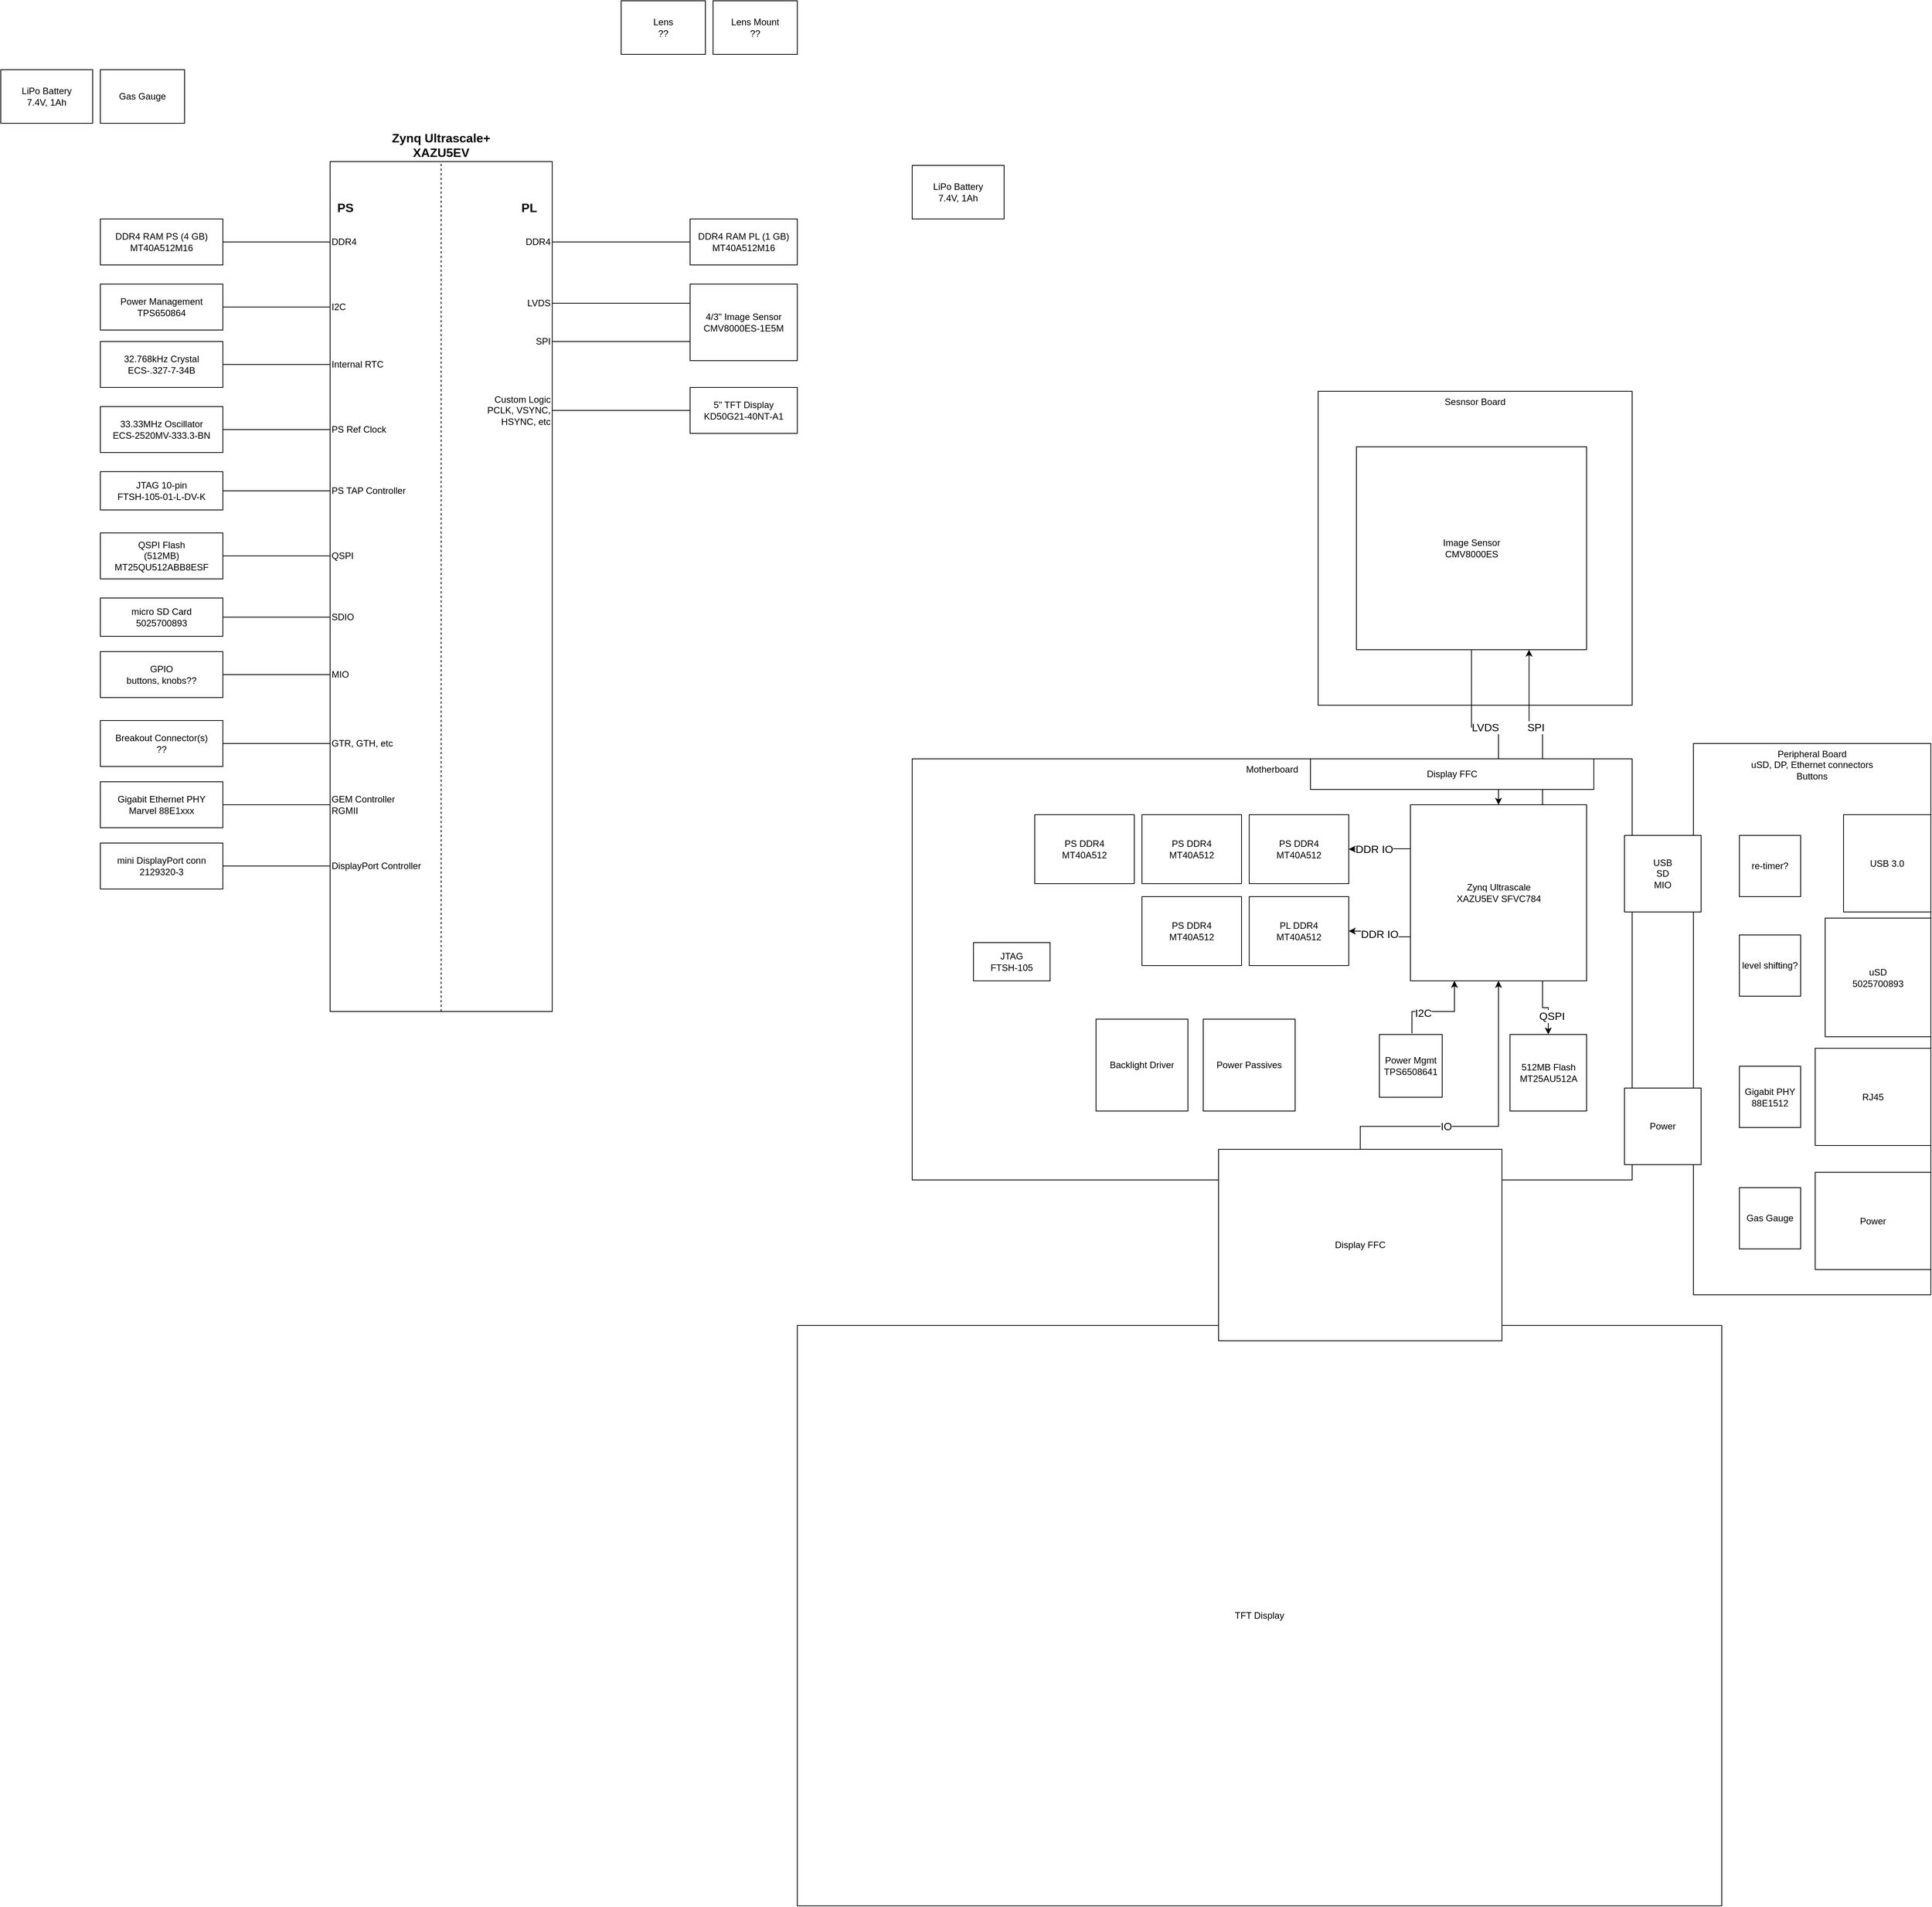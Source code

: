 <mxfile version="20.2.3" type="device" pages="2"><diagram id="3tPz5wuxwNvslnVEgo1V" name="BlockDiagram"><mxGraphModel dx="3749" dy="2227" grid="1" gridSize="10" guides="1" tooltips="1" connect="1" arrows="1" fold="1" page="1" pageScale="1" pageWidth="850" pageHeight="1100" math="0" shadow="0"><root><mxCell id="0"/><mxCell id="1" parent="0"/><mxCell id="UnT4zkhAH4P2t6qEtV8V-2" value="Peripheral Board&lt;br&gt;uSD, DP, Ethernet connectors&lt;br&gt;Buttons" style="rounded=0;whiteSpace=wrap;html=1;verticalAlign=top;" parent="1" vertex="1"><mxGeometry x="2280" y="1160" width="310" height="720" as="geometry"/></mxCell><mxCell id="UnT4zkhAH4P2t6qEtV8V-9" value="Motherboard" style="rounded=0;whiteSpace=wrap;html=1;verticalAlign=top;" parent="1" vertex="1"><mxGeometry x="1260" y="1180" width="940" height="550" as="geometry"/></mxCell><mxCell id="UnT4zkhAH4P2t6qEtV8V-18" value="Sesnsor Board" style="rounded=0;whiteSpace=wrap;html=1;verticalAlign=top;" parent="1" vertex="1"><mxGeometry x="1790" y="700" width="410" height="410" as="geometry"/></mxCell><mxCell id="3PGZsDmabahLySy2t9En-31" style="edgeStyle=orthogonalEdgeStyle;rounded=0;orthogonalLoop=1;jettySize=auto;html=1;exitX=0.5;exitY=0;exitDx=0;exitDy=0;entryX=0.5;entryY=1;entryDx=0;entryDy=0;fontSize=14;" parent="1" source="UnT4zkhAH4P2t6qEtV8V-13" target="3PGZsDmabahLySy2t9En-30" edge="1"><mxGeometry relative="1" as="geometry"/></mxCell><mxCell id="3PGZsDmabahLySy2t9En-32" value="IO" style="edgeLabel;html=1;align=center;verticalAlign=middle;resizable=0;points=[];fontSize=14;" parent="3PGZsDmabahLySy2t9En-31" vertex="1" connectable="0"><mxGeometry x="0.628" y="-1" relative="1" as="geometry"><mxPoint x="-1" y="26" as="offset"/></mxGeometry></mxCell><mxCell id="UnT4zkhAH4P2t6qEtV8V-13" value="TFT Display" style="rounded=0;whiteSpace=wrap;html=1;" parent="1" vertex="1"><mxGeometry x="1110" y="1920" width="1207" height="758" as="geometry"/></mxCell><mxCell id="qAZBWLZ_YU16eDWlSRu_-1" value="&lt;b style=&quot;font-size: 16px;&quot;&gt;Zynq Ultrascale+&lt;br style=&quot;font-size: 16px;&quot;&gt;XAZU5EV&lt;br style=&quot;font-size: 16px;&quot;&gt;&lt;/b&gt;" style="rounded=0;whiteSpace=wrap;html=1;verticalAlign=bottom;fontSize=16;labelPosition=center;verticalLabelPosition=top;align=center;" parent="1" vertex="1"><mxGeometry x="500" y="400" width="290" height="1110" as="geometry"/></mxCell><mxCell id="kozKvDC_4fwxceSj9fbl-16" style="edgeStyle=orthogonalEdgeStyle;rounded=0;orthogonalLoop=1;jettySize=auto;html=1;exitX=1;exitY=0.5;exitDx=0;exitDy=0;entryX=0;entryY=0.5;entryDx=0;entryDy=0;fontSize=16;endArrow=none;endFill=0;" parent="1" source="qAZBWLZ_YU16eDWlSRu_-2" target="qAZBWLZ_YU16eDWlSRu_-12" edge="1"><mxGeometry relative="1" as="geometry"/></mxCell><mxCell id="qAZBWLZ_YU16eDWlSRu_-2" value="QSPI Flash&lt;br&gt;(512MB)&lt;br&gt;MT25QU512ABB8ESF" style="rounded=0;whiteSpace=wrap;html=1;" parent="1" vertex="1"><mxGeometry x="200" y="885" width="160" height="60" as="geometry"/></mxCell><mxCell id="kozKvDC_4fwxceSj9fbl-9" style="edgeStyle=orthogonalEdgeStyle;rounded=0;orthogonalLoop=1;jettySize=auto;html=1;exitX=1;exitY=0.5;exitDx=0;exitDy=0;entryX=0;entryY=0.5;entryDx=0;entryDy=0;fontSize=16;endArrow=none;endFill=0;" parent="1" source="qAZBWLZ_YU16eDWlSRu_-3" target="qAZBWLZ_YU16eDWlSRu_-14" edge="1"><mxGeometry relative="1" as="geometry"/></mxCell><mxCell id="qAZBWLZ_YU16eDWlSRu_-3" value="DDR4 RAM PS (4 GB)&lt;br&gt;MT40A512M16" style="rounded=0;whiteSpace=wrap;html=1;" parent="1" vertex="1"><mxGeometry x="200" y="475" width="160" height="60" as="geometry"/></mxCell><mxCell id="kozKvDC_4fwxceSj9fbl-17" style="edgeStyle=orthogonalEdgeStyle;rounded=0;orthogonalLoop=1;jettySize=auto;html=1;exitX=1;exitY=0.5;exitDx=0;exitDy=0;entryX=0;entryY=0.5;entryDx=0;entryDy=0;fontSize=16;endArrow=none;endFill=0;" parent="1" source="qAZBWLZ_YU16eDWlSRu_-5" target="qAZBWLZ_YU16eDWlSRu_-13" edge="1"><mxGeometry relative="1" as="geometry"/></mxCell><mxCell id="qAZBWLZ_YU16eDWlSRu_-5" value="micro SD Card&lt;br&gt;5025700893" style="rounded=0;whiteSpace=wrap;html=1;" parent="1" vertex="1"><mxGeometry x="200" y="970" width="160" height="50" as="geometry"/></mxCell><mxCell id="kozKvDC_4fwxceSj9fbl-8" style="edgeStyle=orthogonalEdgeStyle;rounded=0;orthogonalLoop=1;jettySize=auto;html=1;exitX=1;exitY=0.5;exitDx=0;exitDy=0;entryX=0;entryY=0.5;entryDx=0;entryDy=0;fontSize=16;endArrow=none;endFill=0;" parent="1" source="qAZBWLZ_YU16eDWlSRu_-6" target="qAZBWLZ_YU16eDWlSRu_-15" edge="1"><mxGeometry relative="1" as="geometry"/></mxCell><mxCell id="qAZBWLZ_YU16eDWlSRu_-6" value="Power Management&lt;br&gt;TPS650864" style="rounded=0;whiteSpace=wrap;html=1;" parent="1" vertex="1"><mxGeometry x="200" y="560" width="160" height="60" as="geometry"/></mxCell><mxCell id="qAZBWLZ_YU16eDWlSRu_-7" value="LiPo Battery&lt;br&gt;7.4V, 1Ah" style="rounded=0;whiteSpace=wrap;html=1;" parent="1" vertex="1"><mxGeometry x="70" y="280" width="120" height="70" as="geometry"/></mxCell><mxCell id="qAZBWLZ_YU16eDWlSRu_-8" value="Gas Gauge" style="rounded=0;whiteSpace=wrap;html=1;" parent="1" vertex="1"><mxGeometry x="200" y="280" width="110" height="70" as="geometry"/></mxCell><mxCell id="qAZBWLZ_YU16eDWlSRu_-10" value="4/3&quot; Image Sensor&lt;br&gt;CMV8000ES-1E5M" style="rounded=0;whiteSpace=wrap;html=1;" parent="1" vertex="1"><mxGeometry x="970" y="560" width="140" height="100" as="geometry"/></mxCell><mxCell id="qAZBWLZ_YU16eDWlSRu_-12" value="QSPI" style="text;html=1;strokeColor=none;fillColor=none;align=left;verticalAlign=middle;whiteSpace=wrap;rounded=0;" parent="1" vertex="1"><mxGeometry x="500" y="900" width="90" height="30" as="geometry"/></mxCell><mxCell id="qAZBWLZ_YU16eDWlSRu_-13" value="SDIO" style="text;html=1;strokeColor=none;fillColor=none;align=left;verticalAlign=middle;whiteSpace=wrap;rounded=0;" parent="1" vertex="1"><mxGeometry x="500" y="980" width="110" height="30" as="geometry"/></mxCell><mxCell id="qAZBWLZ_YU16eDWlSRu_-14" value="DDR4" style="text;html=1;strokeColor=none;fillColor=none;align=left;verticalAlign=middle;whiteSpace=wrap;rounded=0;" parent="1" vertex="1"><mxGeometry x="500" y="490" width="90" height="30" as="geometry"/></mxCell><mxCell id="qAZBWLZ_YU16eDWlSRu_-15" value="I2C" style="text;html=1;strokeColor=none;fillColor=none;align=left;verticalAlign=middle;whiteSpace=wrap;rounded=0;" parent="1" vertex="1"><mxGeometry x="500" y="575" width="90" height="30" as="geometry"/></mxCell><mxCell id="kozKvDC_4fwxceSj9fbl-18" style="edgeStyle=orthogonalEdgeStyle;rounded=0;orthogonalLoop=1;jettySize=auto;html=1;exitX=1;exitY=0.5;exitDx=0;exitDy=0;entryX=0;entryY=0.25;entryDx=0;entryDy=0;fontSize=16;endArrow=none;endFill=0;" parent="1" source="qAZBWLZ_YU16eDWlSRu_-16" target="qAZBWLZ_YU16eDWlSRu_-10" edge="1"><mxGeometry relative="1" as="geometry"/></mxCell><mxCell id="qAZBWLZ_YU16eDWlSRu_-16" value="LVDS" style="text;html=1;strokeColor=none;fillColor=none;align=right;verticalAlign=middle;whiteSpace=wrap;rounded=0;" parent="1" vertex="1"><mxGeometry x="700" y="570" width="90" height="30" as="geometry"/></mxCell><mxCell id="kozKvDC_4fwxceSj9fbl-12" style="edgeStyle=orthogonalEdgeStyle;rounded=0;orthogonalLoop=1;jettySize=auto;html=1;exitX=1;exitY=0.5;exitDx=0;exitDy=0;entryX=0;entryY=0.5;entryDx=0;entryDy=0;fontSize=16;endArrow=none;endFill=0;" parent="1" source="qAZBWLZ_YU16eDWlSRu_-23" target="qAZBWLZ_YU16eDWlSRu_-24" edge="1"><mxGeometry relative="1" as="geometry"/></mxCell><mxCell id="qAZBWLZ_YU16eDWlSRu_-23" value="32.768kHz Crystal&lt;br&gt;&lt;div&gt;&lt;span style=&quot;&quot;&gt;&#9;&lt;/span&gt;&lt;/div&gt;&lt;div&gt;ECS-.327-7-34B&lt;/div&gt;" style="rounded=0;whiteSpace=wrap;html=1;" parent="1" vertex="1"><mxGeometry x="200" y="635" width="160" height="60" as="geometry"/></mxCell><mxCell id="qAZBWLZ_YU16eDWlSRu_-24" value="Internal RTC" style="text;html=1;strokeColor=none;fillColor=none;align=left;verticalAlign=middle;whiteSpace=wrap;rounded=0;" parent="1" vertex="1"><mxGeometry x="500" y="650" width="90" height="30" as="geometry"/></mxCell><mxCell id="kozKvDC_4fwxceSj9fbl-41" style="edgeStyle=orthogonalEdgeStyle;rounded=0;orthogonalLoop=1;jettySize=auto;html=1;exitX=0;exitY=0.5;exitDx=0;exitDy=0;entryX=1;entryY=0.5;entryDx=0;entryDy=0;fontSize=16;endArrow=none;endFill=0;" parent="1" source="qAZBWLZ_YU16eDWlSRu_-26" target="kozKvDC_4fwxceSj9fbl-22" edge="1"><mxGeometry relative="1" as="geometry"/></mxCell><mxCell id="qAZBWLZ_YU16eDWlSRu_-26" value="5&quot; TFT Display&lt;br&gt;KD50G21-40NT-A1" style="rounded=0;whiteSpace=wrap;html=1;" parent="1" vertex="1"><mxGeometry x="970" y="695" width="140" height="60" as="geometry"/></mxCell><mxCell id="kozKvDC_4fwxceSj9fbl-15" style="edgeStyle=orthogonalEdgeStyle;rounded=0;orthogonalLoop=1;jettySize=auto;html=1;exitX=0;exitY=0.5;exitDx=0;exitDy=0;entryX=1;entryY=0.5;entryDx=0;entryDy=0;fontSize=16;endArrow=none;endFill=0;" parent="1" source="qAZBWLZ_YU16eDWlSRu_-29" target="qAZBWLZ_YU16eDWlSRu_-30" edge="1"><mxGeometry relative="1" as="geometry"/></mxCell><mxCell id="qAZBWLZ_YU16eDWlSRu_-29" value="DDR4 RAM PL (1 GB)&lt;br&gt;MT40A512M16" style="rounded=0;whiteSpace=wrap;html=1;" parent="1" vertex="1"><mxGeometry x="970" y="475" width="140" height="60" as="geometry"/></mxCell><mxCell id="qAZBWLZ_YU16eDWlSRu_-30" value="DDR4" style="text;html=1;strokeColor=none;fillColor=none;align=right;verticalAlign=middle;whiteSpace=wrap;rounded=0;" parent="1" vertex="1"><mxGeometry x="690" y="490" width="100" height="30" as="geometry"/></mxCell><mxCell id="kozKvDC_4fwxceSj9fbl-28" style="edgeStyle=orthogonalEdgeStyle;rounded=0;orthogonalLoop=1;jettySize=auto;html=1;exitX=1;exitY=0.5;exitDx=0;exitDy=0;entryX=0;entryY=0.5;entryDx=0;entryDy=0;fontSize=16;endArrow=none;endFill=0;" parent="1" source="qAZBWLZ_YU16eDWlSRu_-33" edge="1"><mxGeometry relative="1" as="geometry"><mxPoint x="500" y="1160" as="targetPoint"/></mxGeometry></mxCell><mxCell id="qAZBWLZ_YU16eDWlSRu_-33" value="Breakout Connector(s)&lt;br&gt;??" style="rounded=0;whiteSpace=wrap;html=1;" parent="1" vertex="1"><mxGeometry x="200" y="1130" width="160" height="60" as="geometry"/></mxCell><mxCell id="kozKvDC_4fwxceSj9fbl-14" style="edgeStyle=orthogonalEdgeStyle;rounded=0;orthogonalLoop=1;jettySize=auto;html=1;exitX=1;exitY=0.5;exitDx=0;exitDy=0;entryX=0;entryY=0.5;entryDx=0;entryDy=0;fontSize=16;endArrow=none;endFill=0;" parent="1" source="qAZBWLZ_YU16eDWlSRu_-36" target="qAZBWLZ_YU16eDWlSRu_-37" edge="1"><mxGeometry relative="1" as="geometry"/></mxCell><mxCell id="qAZBWLZ_YU16eDWlSRu_-36" value="JTAG 10-pin&lt;br&gt;&lt;div&gt;FTSH-105-01-L-DV-K&lt;/div&gt;" style="rounded=0;whiteSpace=wrap;html=1;" parent="1" vertex="1"><mxGeometry x="200" y="805" width="160" height="50" as="geometry"/></mxCell><mxCell id="qAZBWLZ_YU16eDWlSRu_-37" value="PS TAP Controller" style="text;html=1;strokeColor=none;fillColor=none;align=left;verticalAlign=middle;whiteSpace=wrap;rounded=0;" parent="1" vertex="1"><mxGeometry x="500" y="815" width="110" height="30" as="geometry"/></mxCell><mxCell id="qAZBWLZ_YU16eDWlSRu_-43" value="Lens Mount&lt;br&gt;??" style="rounded=0;whiteSpace=wrap;html=1;" parent="1" vertex="1"><mxGeometry x="1000" y="190" width="110" height="70" as="geometry"/></mxCell><mxCell id="kozKvDC_4fwxceSj9fbl-27" style="edgeStyle=orthogonalEdgeStyle;rounded=0;orthogonalLoop=1;jettySize=auto;html=1;exitX=1;exitY=0.5;exitDx=0;exitDy=0;entryX=0;entryY=0.5;entryDx=0;entryDy=0;fontSize=16;endArrow=none;endFill=0;" parent="1" source="qAZBWLZ_YU16eDWlSRu_-45" target="kozKvDC_4fwxceSj9fbl-26" edge="1"><mxGeometry relative="1" as="geometry"/></mxCell><mxCell id="qAZBWLZ_YU16eDWlSRu_-45" value="GPIO&lt;br&gt;buttons, knobs??" style="rounded=0;whiteSpace=wrap;html=1;" parent="1" vertex="1"><mxGeometry x="200" y="1040" width="160" height="60" as="geometry"/></mxCell><mxCell id="kozKvDC_4fwxceSj9fbl-3" value="PS" style="text;html=1;strokeColor=none;fillColor=none;align=center;verticalAlign=middle;whiteSpace=wrap;rounded=0;fontStyle=1;fontSize=16;" parent="1" vertex="1"><mxGeometry x="490" y="445" width="60" height="30" as="geometry"/></mxCell><mxCell id="kozKvDC_4fwxceSj9fbl-4" value="PL" style="text;html=1;strokeColor=none;fillColor=none;align=center;verticalAlign=middle;whiteSpace=wrap;rounded=0;fontStyle=1;fontSize=16;" parent="1" vertex="1"><mxGeometry x="730" y="445" width="60" height="30" as="geometry"/></mxCell><mxCell id="kozKvDC_4fwxceSj9fbl-7" value="" style="endArrow=none;dashed=1;html=1;rounded=0;fontSize=16;entryX=0.5;entryY=0;entryDx=0;entryDy=0;exitX=0.5;exitY=1;exitDx=0;exitDy=0;" parent="1" source="qAZBWLZ_YU16eDWlSRu_-1" target="qAZBWLZ_YU16eDWlSRu_-1" edge="1"><mxGeometry width="50" height="50" relative="1" as="geometry"><mxPoint x="630" y="630" as="sourcePoint"/><mxPoint x="680" y="580" as="targetPoint"/></mxGeometry></mxCell><mxCell id="kozKvDC_4fwxceSj9fbl-10" value="PS Ref Clock" style="text;html=1;strokeColor=none;fillColor=none;align=left;verticalAlign=middle;whiteSpace=wrap;rounded=0;" parent="1" vertex="1"><mxGeometry x="500" y="735" width="90" height="30" as="geometry"/></mxCell><mxCell id="kozKvDC_4fwxceSj9fbl-13" style="edgeStyle=orthogonalEdgeStyle;rounded=0;orthogonalLoop=1;jettySize=auto;html=1;exitX=1;exitY=0.5;exitDx=0;exitDy=0;entryX=0;entryY=0.5;entryDx=0;entryDy=0;fontSize=16;endArrow=none;endFill=0;" parent="1" source="kozKvDC_4fwxceSj9fbl-11" target="kozKvDC_4fwxceSj9fbl-10" edge="1"><mxGeometry relative="1" as="geometry"/></mxCell><mxCell id="kozKvDC_4fwxceSj9fbl-11" value="33.33MHz Oscillator&lt;br&gt;ECS-2520MV-333.3-BN" style="rounded=0;whiteSpace=wrap;html=1;" parent="1" vertex="1"><mxGeometry x="200" y="720" width="160" height="60" as="geometry"/></mxCell><mxCell id="kozKvDC_4fwxceSj9fbl-22" value="Custom Logic&lt;br&gt;PCLK, VSYNC, HSYNC, etc" style="text;html=1;strokeColor=none;fillColor=none;align=right;verticalAlign=middle;whiteSpace=wrap;rounded=0;" parent="1" vertex="1"><mxGeometry x="660" y="710" width="130" height="30" as="geometry"/></mxCell><mxCell id="kozKvDC_4fwxceSj9fbl-25" style="edgeStyle=orthogonalEdgeStyle;rounded=0;orthogonalLoop=1;jettySize=auto;html=1;exitX=1;exitY=0.5;exitDx=0;exitDy=0;entryX=0;entryY=0.5;entryDx=0;entryDy=0;fontSize=16;endArrow=none;endFill=0;" parent="1" source="kozKvDC_4fwxceSj9fbl-24" edge="1"><mxGeometry relative="1" as="geometry"><mxPoint x="500" y="1320" as="targetPoint"/></mxGeometry></mxCell><mxCell id="kozKvDC_4fwxceSj9fbl-24" value="mini DisplayPort conn&lt;br&gt;2129320-3" style="rounded=0;whiteSpace=wrap;html=1;" parent="1" vertex="1"><mxGeometry x="200" y="1290" width="160" height="60" as="geometry"/></mxCell><mxCell id="kozKvDC_4fwxceSj9fbl-26" value="MIO" style="text;html=1;strokeColor=none;fillColor=none;align=left;verticalAlign=middle;whiteSpace=wrap;rounded=0;" parent="1" vertex="1"><mxGeometry x="500" y="1055" width="60" height="30" as="geometry"/></mxCell><mxCell id="kozKvDC_4fwxceSj9fbl-30" style="edgeStyle=orthogonalEdgeStyle;rounded=0;orthogonalLoop=1;jettySize=auto;html=1;exitX=1;exitY=0.5;exitDx=0;exitDy=0;entryX=0;entryY=0.5;entryDx=0;entryDy=0;fontSize=16;endArrow=none;endFill=0;" parent="1" source="kozKvDC_4fwxceSj9fbl-29" edge="1"><mxGeometry relative="1" as="geometry"><mxPoint x="500" y="1240" as="targetPoint"/></mxGeometry></mxCell><mxCell id="kozKvDC_4fwxceSj9fbl-29" value="Gigabit Ethernet PHY&lt;br&gt;Marvel 88E1xxx" style="rounded=0;whiteSpace=wrap;html=1;" parent="1" vertex="1"><mxGeometry x="200" y="1210" width="160" height="60" as="geometry"/></mxCell><mxCell id="kozKvDC_4fwxceSj9fbl-31" value="GEM Controller&lt;br&gt;RGMII" style="text;html=1;strokeColor=none;fillColor=none;align=left;verticalAlign=middle;whiteSpace=wrap;rounded=0;" parent="1" vertex="1"><mxGeometry x="500" y="1225" width="110" height="30" as="geometry"/></mxCell><mxCell id="kozKvDC_4fwxceSj9fbl-36" value="DisplayPort Controller" style="text;html=1;strokeColor=none;fillColor=none;align=left;verticalAlign=middle;whiteSpace=wrap;rounded=0;" parent="1" vertex="1"><mxGeometry x="500" y="1305" width="130" height="30" as="geometry"/></mxCell><mxCell id="kozKvDC_4fwxceSj9fbl-38" value="" style="edgeStyle=orthogonalEdgeStyle;rounded=0;orthogonalLoop=1;jettySize=auto;html=1;fontSize=16;endArrow=none;endFill=0;exitX=0;exitY=0.5;exitDx=0;exitDy=0;" parent="1" source="kozKvDC_4fwxceSj9fbl-37" target="qAZBWLZ_YU16eDWlSRu_-33" edge="1"><mxGeometry relative="1" as="geometry"/></mxCell><mxCell id="kozKvDC_4fwxceSj9fbl-37" value="GTR, GTH, etc" style="text;html=1;strokeColor=none;fillColor=none;align=left;verticalAlign=middle;whiteSpace=wrap;rounded=0;" parent="1" vertex="1"><mxGeometry x="500" y="1145" width="130" height="30" as="geometry"/></mxCell><mxCell id="kozKvDC_4fwxceSj9fbl-46" style="edgeStyle=orthogonalEdgeStyle;rounded=0;orthogonalLoop=1;jettySize=auto;html=1;exitX=1;exitY=0.5;exitDx=0;exitDy=0;entryX=0;entryY=0.75;entryDx=0;entryDy=0;fontSize=16;endArrow=none;endFill=0;" parent="1" source="kozKvDC_4fwxceSj9fbl-44" target="qAZBWLZ_YU16eDWlSRu_-10" edge="1"><mxGeometry relative="1" as="geometry"/></mxCell><mxCell id="kozKvDC_4fwxceSj9fbl-44" value="SPI" style="text;html=1;strokeColor=none;fillColor=none;align=right;verticalAlign=middle;whiteSpace=wrap;rounded=0;" parent="1" vertex="1"><mxGeometry x="700" y="620" width="90" height="30" as="geometry"/></mxCell><mxCell id="XAKexnb63_MJ85Sw1FBh-1" value="Lens&lt;br&gt;??" style="rounded=0;whiteSpace=wrap;html=1;" parent="1" vertex="1"><mxGeometry x="880" y="190" width="110" height="70" as="geometry"/></mxCell><mxCell id="3PGZsDmabahLySy2t9En-20" value="SPI" style="edgeStyle=orthogonalEdgeStyle;rounded=0;orthogonalLoop=1;jettySize=auto;html=1;exitX=0.75;exitY=0;exitDx=0;exitDy=0;entryX=0.75;entryY=1;entryDx=0;entryDy=0;fontSize=14;" parent="1" source="UnT4zkhAH4P2t6qEtV8V-3" target="UnT4zkhAH4P2t6qEtV8V-12" edge="1"><mxGeometry relative="1" as="geometry"/></mxCell><mxCell id="3PGZsDmabahLySy2t9En-21" style="edgeStyle=orthogonalEdgeStyle;rounded=0;orthogonalLoop=1;jettySize=auto;html=1;exitX=0;exitY=0.25;exitDx=0;exitDy=0;entryX=1;entryY=0.5;entryDx=0;entryDy=0;fontSize=16;" parent="1" source="UnT4zkhAH4P2t6qEtV8V-3" target="3PGZsDmabahLySy2t9En-14" edge="1"><mxGeometry relative="1" as="geometry"/></mxCell><mxCell id="3PGZsDmabahLySy2t9En-22" value="DDR IO" style="edgeLabel;html=1;align=center;verticalAlign=middle;resizable=0;points=[];fontSize=14;" parent="3PGZsDmabahLySy2t9En-21" vertex="1" connectable="0"><mxGeometry x="0.19" relative="1" as="geometry"><mxPoint as="offset"/></mxGeometry></mxCell><mxCell id="3PGZsDmabahLySy2t9En-24" value="DDR IO" style="edgeStyle=orthogonalEdgeStyle;rounded=0;orthogonalLoop=1;jettySize=auto;html=1;exitX=0;exitY=0.75;exitDx=0;exitDy=0;entryX=1;entryY=0.5;entryDx=0;entryDy=0;fontSize=14;" parent="1" source="UnT4zkhAH4P2t6qEtV8V-3" target="UnT4zkhAH4P2t6qEtV8V-11" edge="1"><mxGeometry relative="1" as="geometry"/></mxCell><mxCell id="3PGZsDmabahLySy2t9En-25" style="edgeStyle=orthogonalEdgeStyle;rounded=0;orthogonalLoop=1;jettySize=auto;html=1;exitX=0.75;exitY=1;exitDx=0;exitDy=0;entryX=0.5;entryY=0;entryDx=0;entryDy=0;fontSize=14;" parent="1" source="UnT4zkhAH4P2t6qEtV8V-3" target="UnT4zkhAH4P2t6qEtV8V-23" edge="1"><mxGeometry relative="1" as="geometry"/></mxCell><mxCell id="3PGZsDmabahLySy2t9En-28" value="QSPI" style="edgeLabel;html=1;align=center;verticalAlign=middle;resizable=0;points=[];fontSize=14;" parent="3PGZsDmabahLySy2t9En-25" vertex="1" connectable="0"><mxGeometry x="0.378" y="4" relative="1" as="geometry"><mxPoint as="offset"/></mxGeometry></mxCell><mxCell id="UnT4zkhAH4P2t6qEtV8V-3" value="Zynq Ultrascale&lt;br&gt;XAZU5EV SFVC784" style="rounded=0;whiteSpace=wrap;html=1;" parent="1" vertex="1"><mxGeometry x="1910.5" y="1240" width="230" height="230" as="geometry"/></mxCell><mxCell id="UnT4zkhAH4P2t6qEtV8V-11" value="PL DDR4&lt;br&gt;MT40A512" style="rounded=0;whiteSpace=wrap;html=1;" parent="1" vertex="1"><mxGeometry x="1700" y="1360" width="130" height="90" as="geometry"/></mxCell><mxCell id="3PGZsDmabahLySy2t9En-19" value="LVDS" style="edgeStyle=orthogonalEdgeStyle;rounded=0;orthogonalLoop=1;jettySize=auto;html=1;exitX=0.5;exitY=1;exitDx=0;exitDy=0;entryX=0.5;entryY=0;entryDx=0;entryDy=0;fontSize=14;" parent="1" source="UnT4zkhAH4P2t6qEtV8V-12" target="UnT4zkhAH4P2t6qEtV8V-3" edge="1"><mxGeometry relative="1" as="geometry"/></mxCell><mxCell id="UnT4zkhAH4P2t6qEtV8V-12" value="Image Sensor&lt;br&gt;CMV8000ES" style="rounded=0;whiteSpace=wrap;html=1;" parent="1" vertex="1"><mxGeometry x="1840" y="772.5" width="300.5" height="265" as="geometry"/></mxCell><mxCell id="UnT4zkhAH4P2t6qEtV8V-14" value="uSD&lt;br&gt;5025700893" style="rounded=0;whiteSpace=wrap;html=1;" parent="1" vertex="1"><mxGeometry x="2452" y="1388" width="138" height="155" as="geometry"/></mxCell><mxCell id="UnT4zkhAH4P2t6qEtV8V-15" value="USB 3.0" style="rounded=0;whiteSpace=wrap;html=1;" parent="1" vertex="1"><mxGeometry x="2476" y="1253" width="114" height="127" as="geometry"/></mxCell><mxCell id="UnT4zkhAH4P2t6qEtV8V-16" value="JTAG&lt;br&gt;FTSH-105" style="rounded=0;whiteSpace=wrap;html=1;" parent="1" vertex="1"><mxGeometry x="1340" y="1420" width="100" height="50" as="geometry"/></mxCell><mxCell id="3PGZsDmabahLySy2t9En-26" style="edgeStyle=orthogonalEdgeStyle;rounded=0;orthogonalLoop=1;jettySize=auto;html=1;exitX=0.518;exitY=-0.017;exitDx=0;exitDy=0;entryX=0.25;entryY=1;entryDx=0;entryDy=0;fontSize=14;exitPerimeter=0;" parent="1" source="UnT4zkhAH4P2t6qEtV8V-20" target="UnT4zkhAH4P2t6qEtV8V-3" edge="1"><mxGeometry relative="1" as="geometry"><Array as="points"><mxPoint x="1913" y="1510"/><mxPoint x="1968" y="1510"/></Array></mxGeometry></mxCell><mxCell id="3PGZsDmabahLySy2t9En-27" value="I2C" style="edgeLabel;html=1;align=center;verticalAlign=middle;resizable=0;points=[];fontSize=14;" parent="3PGZsDmabahLySy2t9En-26" vertex="1" connectable="0"><mxGeometry x="-0.317" y="-2" relative="1" as="geometry"><mxPoint as="offset"/></mxGeometry></mxCell><mxCell id="UnT4zkhAH4P2t6qEtV8V-20" value="Power Mgmt&lt;br&gt;TPS6508641" style="rounded=0;whiteSpace=wrap;html=1;" parent="1" vertex="1"><mxGeometry x="1870" y="1540" width="82" height="82" as="geometry"/></mxCell><mxCell id="UnT4zkhAH4P2t6qEtV8V-22" value="Power Passives" style="rounded=0;whiteSpace=wrap;html=1;" parent="1" vertex="1"><mxGeometry x="1640" y="1520" width="120" height="120" as="geometry"/></mxCell><mxCell id="UnT4zkhAH4P2t6qEtV8V-23" value="512MB Flash&lt;br&gt;MT25AU512A" style="rounded=0;whiteSpace=wrap;html=1;" parent="1" vertex="1"><mxGeometry x="2040.5" y="1540" width="100" height="100" as="geometry"/></mxCell><mxCell id="UnT4zkhAH4P2t6qEtV8V-24" value="RJ45" style="rounded=0;whiteSpace=wrap;html=1;" parent="1" vertex="1"><mxGeometry x="2439" y="1558" width="151" height="127" as="geometry"/></mxCell><mxCell id="3PGZsDmabahLySy2t9En-3" value="LiPo Battery&lt;br&gt;7.4V, 1Ah" style="rounded=0;whiteSpace=wrap;html=1;" parent="1" vertex="1"><mxGeometry x="1260" y="405" width="120" height="70" as="geometry"/></mxCell><mxCell id="3PGZsDmabahLySy2t9En-11" value="Gigabit PHY&lt;br&gt;88E1512" style="rounded=0;whiteSpace=wrap;html=1;" parent="1" vertex="1"><mxGeometry x="2340" y="1581.5" width="80" height="80" as="geometry"/></mxCell><mxCell id="3PGZsDmabahLySy2t9En-12" value="PS DDR4&lt;br&gt;MT40A512" style="rounded=0;whiteSpace=wrap;html=1;" parent="1" vertex="1"><mxGeometry x="1560" y="1253" width="130" height="90" as="geometry"/></mxCell><mxCell id="3PGZsDmabahLySy2t9En-13" value="PS DDR4&lt;br&gt;MT40A512" style="rounded=0;whiteSpace=wrap;html=1;" parent="1" vertex="1"><mxGeometry x="1560" y="1360" width="130" height="90" as="geometry"/></mxCell><mxCell id="3PGZsDmabahLySy2t9En-14" value="PS DDR4&lt;br&gt;MT40A512" style="rounded=0;whiteSpace=wrap;html=1;" parent="1" vertex="1"><mxGeometry x="1700" y="1253" width="130" height="90" as="geometry"/></mxCell><mxCell id="3PGZsDmabahLySy2t9En-15" value="PS DDR4&lt;br&gt;MT40A512" style="rounded=0;whiteSpace=wrap;html=1;" parent="1" vertex="1"><mxGeometry x="1420" y="1253" width="130" height="90" as="geometry"/></mxCell><mxCell id="3PGZsDmabahLySy2t9En-17" value="re-timer?" style="rounded=0;whiteSpace=wrap;html=1;" parent="1" vertex="1"><mxGeometry x="2340" y="1280" width="80" height="80" as="geometry"/></mxCell><mxCell id="3PGZsDmabahLySy2t9En-18" value="level shifting?" style="rounded=0;whiteSpace=wrap;html=1;" parent="1" vertex="1"><mxGeometry x="2340" y="1410" width="80" height="80" as="geometry"/></mxCell><mxCell id="3PGZsDmabahLySy2t9En-29" value="Backlight Driver" style="rounded=0;whiteSpace=wrap;html=1;" parent="1" vertex="1"><mxGeometry x="1500" y="1520" width="120" height="120" as="geometry"/></mxCell><mxCell id="3PGZsDmabahLySy2t9En-34" value="IO" style="edgeStyle=orthogonalEdgeStyle;rounded=0;orthogonalLoop=1;jettySize=auto;html=1;exitX=0.5;exitY=0;exitDx=0;exitDy=0;entryX=0.5;entryY=1;entryDx=0;entryDy=0;fontSize=14;" parent="1" source="3PGZsDmabahLySy2t9En-30" target="UnT4zkhAH4P2t6qEtV8V-3" edge="1"><mxGeometry x="-0.293" relative="1" as="geometry"><Array as="points"><mxPoint x="1845" y="1660"/><mxPoint x="2026" y="1660"/></Array><mxPoint as="offset"/></mxGeometry></mxCell><mxCell id="3PGZsDmabahLySy2t9En-30" value="Display FFC" style="rounded=0;whiteSpace=wrap;html=1;" parent="1" vertex="1"><mxGeometry x="1660" y="1690" width="370" height="250" as="geometry"/></mxCell><mxCell id="x6HLURWaC0dlCQuB58L5-1" value="Display FFC" style="rounded=0;whiteSpace=wrap;html=1;" parent="1" vertex="1"><mxGeometry x="1780" y="1180" width="370" height="40" as="geometry"/></mxCell><mxCell id="hOAJqdIKEHRzK53z6twB-1" value="Power" style="rounded=0;whiteSpace=wrap;html=1;" parent="1" vertex="1"><mxGeometry x="2439" y="1720" width="151" height="127" as="geometry"/></mxCell><mxCell id="hOAJqdIKEHRzK53z6twB-2" value="Gas Gauge" style="rounded=0;whiteSpace=wrap;html=1;" parent="1" vertex="1"><mxGeometry x="2340" y="1740" width="80" height="80" as="geometry"/></mxCell><mxCell id="hOAJqdIKEHRzK53z6twB-3" value="Power" style="rounded=0;whiteSpace=wrap;html=1;" parent="1" vertex="1"><mxGeometry x="2190" y="1610" width="100" height="100" as="geometry"/></mxCell><mxCell id="hOAJqdIKEHRzK53z6twB-4" value="USB&lt;br&gt;SD&lt;br&gt;MIO" style="rounded=0;whiteSpace=wrap;html=1;" parent="1" vertex="1"><mxGeometry x="2190" y="1280" width="100" height="100" as="geometry"/></mxCell></root></mxGraphModel></diagram><diagram id="LClnanJx-xenu-8HXy_j" name="Mechanical"><mxGraphModel dx="1486" dy="1172" grid="1" gridSize="10" guides="1" tooltips="1" connect="1" arrows="1" fold="1" page="1" pageScale="1" pageWidth="850" pageHeight="1100" math="0" shadow="0"><root><mxCell id="0"/><mxCell id="1" parent="0"/><mxCell id="lqcMxKqT1z2ZqDexHCYp-7" value="" style="rounded=0;whiteSpace=wrap;html=1;" parent="1" vertex="1"><mxGeometry x="310" y="500" width="550" height="310" as="geometry"/></mxCell><mxCell id="lqcMxKqT1z2ZqDexHCYp-6" value="Peripheral Board" style="rounded=0;whiteSpace=wrap;html=1;" parent="1" vertex="1"><mxGeometry x="590" y="430" width="270" height="20" as="geometry"/></mxCell><mxCell id="lqcMxKqT1z2ZqDexHCYp-1" value="Zynq Ultrascale" style="rounded=0;whiteSpace=wrap;html=1;" parent="1" vertex="1"><mxGeometry x="380" y="550" width="210" height="200" as="geometry"/></mxCell><mxCell id="lqcMxKqT1z2ZqDexHCYp-8" value="Storage" style="rounded=0;whiteSpace=wrap;html=1;" parent="1" vertex="1"><mxGeometry x="610" y="550" width="140" height="60" as="geometry"/></mxCell><mxCell id="lqcMxKqT1z2ZqDexHCYp-9" value="RAM" style="rounded=0;whiteSpace=wrap;html=1;" parent="1" vertex="1"><mxGeometry x="610" y="620" width="140" height="60" as="geometry"/></mxCell><mxCell id="lqcMxKqT1z2ZqDexHCYp-10" value="VRAM" style="rounded=0;whiteSpace=wrap;html=1;" parent="1" vertex="1"><mxGeometry x="610" y="690" width="140" height="60" as="geometry"/></mxCell><mxCell id="xMMYifAdUFjYMmzxAjm5-1" value="Image Sensor" style="rounded=0;whiteSpace=wrap;html=1;" parent="1" vertex="1"><mxGeometry x="310" y="380" width="250" height="40" as="geometry"/></mxCell><mxCell id="xMMYifAdUFjYMmzxAjm5-2" value="SD Card" style="rounded=0;whiteSpace=wrap;html=1;" parent="1" vertex="1"><mxGeometry x="600" y="380" width="250" height="40" as="geometry"/></mxCell><mxCell id="xMMYifAdUFjYMmzxAjm5-3" value="Motherboard" style="rounded=0;whiteSpace=wrap;html=1;" parent="1" vertex="1"><mxGeometry x="310" y="430" width="270" height="20" as="geometry"/></mxCell><mxCell id="xMMYifAdUFjYMmzxAjm5-4" value="Frame" style="rounded=0;whiteSpace=wrap;html=1;" parent="1" vertex="1"><mxGeometry x="310" y="330" width="540" height="40" as="geometry"/></mxCell></root></mxGraphModel></diagram></mxfile>